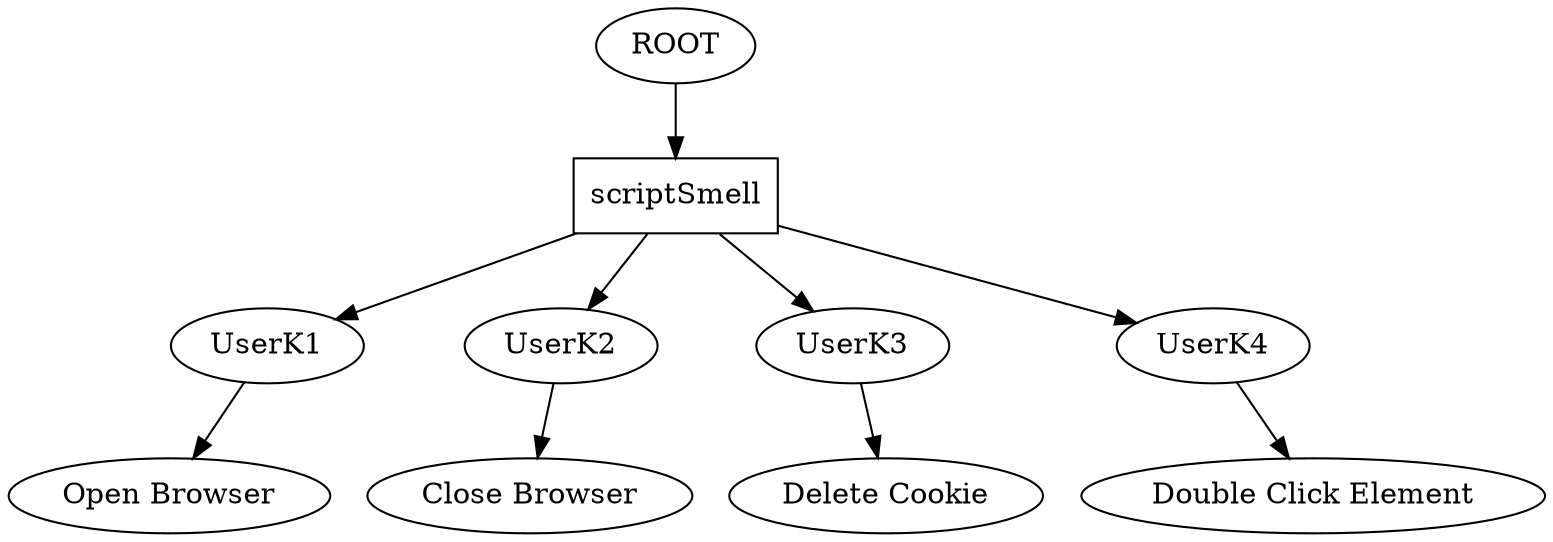 // Keywords
digraph {
	ROOT
	node [shape=box]
	scriptSmell
		ROOT -> scriptSmell
	node [shape=ellipse]
	UserK1
		scriptSmell -> UserK1
	UserK2
		scriptSmell -> UserK2
	UserK3
		scriptSmell -> UserK3
	UserK4
		scriptSmell -> UserK4
	"Open Browser"
		UserK1 -> "Open Browser"
	"Open Browser"
	"Close Browser"
		UserK2 -> "Close Browser"
	"Delete Cookie"
		UserK3 -> "Delete Cookie"
	"Double Click Element"
		UserK4 -> "Double Click Element"
}